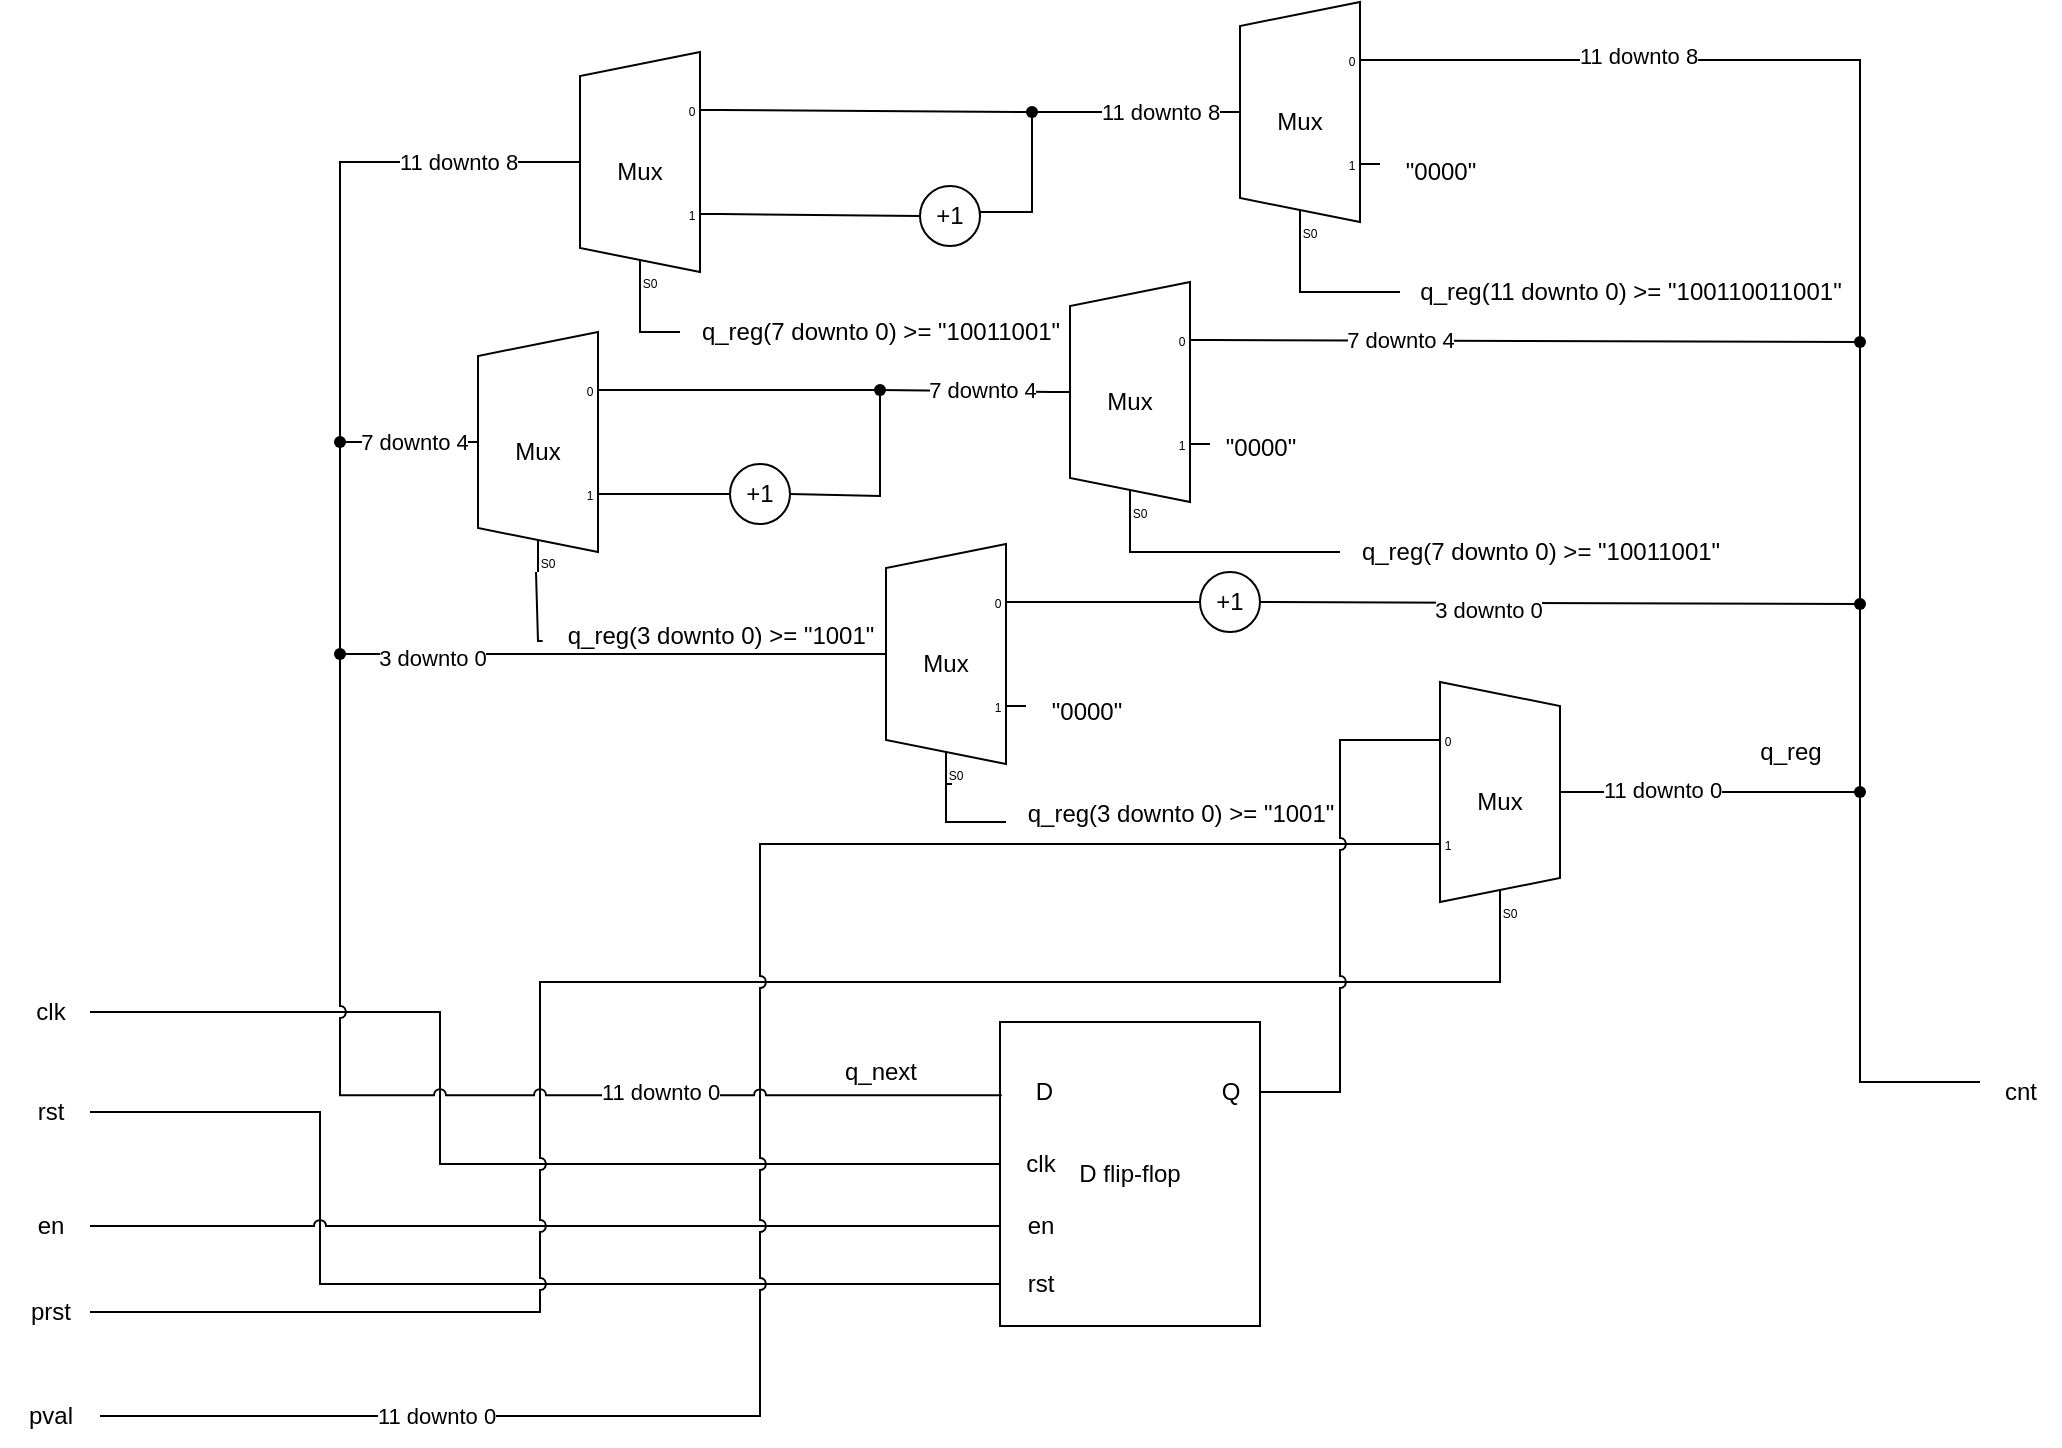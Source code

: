 <mxfile version="24.1.0" type="device">
  <diagram name="第 1 页" id="hj5iW2UfLOsWis9YfxIU">
    <mxGraphModel dx="1285" dy="866" grid="1" gridSize="10" guides="1" tooltips="1" connect="1" arrows="1" fold="1" page="1" pageScale="1" pageWidth="3300" pageHeight="2339" math="0" shadow="0">
      <root>
        <mxCell id="0" />
        <mxCell id="1" parent="0" />
        <mxCell id="O3O6pAQg_5NjZFosJP_b-27" style="edgeStyle=orthogonalEdgeStyle;rounded=0;orthogonalLoop=1;jettySize=auto;html=1;jumpStyle=arc;endArrow=none;endFill=0;" edge="1" parent="1" source="O3O6pAQg_5NjZFosJP_b-1" target="O3O6pAQg_5NjZFosJP_b-10">
          <mxGeometry relative="1" as="geometry">
            <Array as="points">
              <mxPoint x="700" y="645" />
              <mxPoint x="700" y="721" />
            </Array>
          </mxGeometry>
        </mxCell>
        <mxCell id="O3O6pAQg_5NjZFosJP_b-1" value="clk" style="text;html=1;align=center;verticalAlign=middle;resizable=0;points=[];autosize=1;strokeColor=none;fillColor=none;" vertex="1" parent="1">
          <mxGeometry x="485" y="630" width="40" height="30" as="geometry" />
        </mxCell>
        <mxCell id="O3O6pAQg_5NjZFosJP_b-24" style="edgeStyle=orthogonalEdgeStyle;rounded=0;orthogonalLoop=1;jettySize=auto;html=1;jumpStyle=arc;endArrow=none;endFill=0;" edge="1" parent="1" source="O3O6pAQg_5NjZFosJP_b-2" target="O3O6pAQg_5NjZFosJP_b-11">
          <mxGeometry relative="1" as="geometry">
            <Array as="points">
              <mxPoint x="640" y="695" />
              <mxPoint x="640" y="781" />
            </Array>
          </mxGeometry>
        </mxCell>
        <mxCell id="O3O6pAQg_5NjZFosJP_b-2" value="rst" style="text;html=1;align=center;verticalAlign=middle;resizable=0;points=[];autosize=1;strokeColor=none;fillColor=none;" vertex="1" parent="1">
          <mxGeometry x="485" y="680" width="40" height="30" as="geometry" />
        </mxCell>
        <mxCell id="O3O6pAQg_5NjZFosJP_b-26" style="edgeStyle=orthogonalEdgeStyle;rounded=0;orthogonalLoop=1;jettySize=auto;html=1;jumpStyle=arc;endArrow=none;endFill=0;" edge="1" parent="1" source="O3O6pAQg_5NjZFosJP_b-3" target="O3O6pAQg_5NjZFosJP_b-17">
          <mxGeometry relative="1" as="geometry" />
        </mxCell>
        <mxCell id="O3O6pAQg_5NjZFosJP_b-3" value="en" style="text;html=1;align=center;verticalAlign=middle;resizable=0;points=[];autosize=1;strokeColor=none;fillColor=none;" vertex="1" parent="1">
          <mxGeometry x="485" y="737" width="40" height="30" as="geometry" />
        </mxCell>
        <mxCell id="O3O6pAQg_5NjZFosJP_b-20" style="edgeStyle=orthogonalEdgeStyle;rounded=0;orthogonalLoop=1;jettySize=auto;html=1;entryX=0.375;entryY=1;entryDx=10;entryDy=0;entryPerimeter=0;jumpStyle=arc;endArrow=none;endFill=0;" edge="1" parent="1" source="O3O6pAQg_5NjZFosJP_b-4" target="O3O6pAQg_5NjZFosJP_b-19">
          <mxGeometry relative="1" as="geometry">
            <mxPoint x="750" y="570" as="targetPoint" />
            <Array as="points">
              <mxPoint x="750" y="795" />
              <mxPoint x="750" y="630" />
              <mxPoint x="1230" y="630" />
            </Array>
          </mxGeometry>
        </mxCell>
        <mxCell id="O3O6pAQg_5NjZFosJP_b-4" value="prst" style="text;html=1;align=center;verticalAlign=middle;resizable=0;points=[];autosize=1;strokeColor=none;fillColor=none;" vertex="1" parent="1">
          <mxGeometry x="485" y="780" width="40" height="30" as="geometry" />
        </mxCell>
        <mxCell id="O3O6pAQg_5NjZFosJP_b-5" value="pval" style="text;html=1;align=center;verticalAlign=middle;resizable=0;points=[];autosize=1;strokeColor=none;fillColor=none;" vertex="1" parent="1">
          <mxGeometry x="480" y="832" width="50" height="30" as="geometry" />
        </mxCell>
        <mxCell id="O3O6pAQg_5NjZFosJP_b-8" value="cnt" style="text;html=1;align=center;verticalAlign=middle;resizable=0;points=[];autosize=1;strokeColor=none;fillColor=none;" vertex="1" parent="1">
          <mxGeometry x="1470" y="670" width="40" height="30" as="geometry" />
        </mxCell>
        <mxCell id="O3O6pAQg_5NjZFosJP_b-18" value="" style="group" vertex="1" connectable="0" parent="1">
          <mxGeometry x="980" y="650" width="130" height="152" as="geometry" />
        </mxCell>
        <mxCell id="O3O6pAQg_5NjZFosJP_b-15" value="" style="group" vertex="1" connectable="0" parent="O3O6pAQg_5NjZFosJP_b-18">
          <mxGeometry width="130" height="152" as="geometry" />
        </mxCell>
        <mxCell id="O3O6pAQg_5NjZFosJP_b-9" value="D flip-flop" style="rounded=0;whiteSpace=wrap;html=1;" vertex="1" parent="O3O6pAQg_5NjZFosJP_b-15">
          <mxGeometry width="130" height="152" as="geometry" />
        </mxCell>
        <mxCell id="O3O6pAQg_5NjZFosJP_b-10" value="clk" style="text;html=1;align=center;verticalAlign=middle;resizable=0;points=[];autosize=1;strokeColor=none;fillColor=none;" vertex="1" parent="O3O6pAQg_5NjZFosJP_b-15">
          <mxGeometry y="56" width="40" height="30" as="geometry" />
        </mxCell>
        <mxCell id="O3O6pAQg_5NjZFosJP_b-11" value="rst" style="text;html=1;align=center;verticalAlign=middle;resizable=0;points=[];autosize=1;strokeColor=none;fillColor=none;" vertex="1" parent="O3O6pAQg_5NjZFosJP_b-15">
          <mxGeometry y="116" width="40" height="30" as="geometry" />
        </mxCell>
        <mxCell id="O3O6pAQg_5NjZFosJP_b-13" value="&amp;nbsp;D" style="text;html=1;align=center;verticalAlign=middle;resizable=0;points=[];autosize=1;strokeColor=none;fillColor=none;" vertex="1" parent="O3O6pAQg_5NjZFosJP_b-15">
          <mxGeometry y="20" width="40" height="30" as="geometry" />
        </mxCell>
        <mxCell id="O3O6pAQg_5NjZFosJP_b-14" value="Q" style="text;html=1;align=center;verticalAlign=middle;resizable=0;points=[];autosize=1;strokeColor=none;fillColor=none;" vertex="1" parent="O3O6pAQg_5NjZFosJP_b-15">
          <mxGeometry x="100" y="20" width="30" height="30" as="geometry" />
        </mxCell>
        <mxCell id="O3O6pAQg_5NjZFosJP_b-17" value="en" style="text;html=1;align=center;verticalAlign=middle;resizable=0;points=[];autosize=1;strokeColor=none;fillColor=none;" vertex="1" parent="O3O6pAQg_5NjZFosJP_b-18">
          <mxGeometry y="87" width="40" height="30" as="geometry" />
        </mxCell>
        <mxCell id="O3O6pAQg_5NjZFosJP_b-77" style="edgeStyle=orthogonalEdgeStyle;rounded=0;orthogonalLoop=1;jettySize=auto;html=1;exitX=1;exitY=0.5;exitDx=0;exitDy=-5;exitPerimeter=0;entryX=1;entryY=0.5;entryDx=0;entryDy=0;endArrow=none;endFill=0;jumpStyle=arc;" edge="1" parent="1" source="O3O6pAQg_5NjZFosJP_b-19" target="O3O6pAQg_5NjZFosJP_b-70">
          <mxGeometry relative="1" as="geometry">
            <Array as="points">
              <mxPoint x="1410" y="535" />
              <mxPoint x="1410" y="441" />
            </Array>
          </mxGeometry>
        </mxCell>
        <mxCell id="O3O6pAQg_5NjZFosJP_b-125" value="3 downto 0" style="edgeLabel;html=1;align=center;verticalAlign=middle;resizable=0;points=[];" vertex="1" connectable="0" parent="O3O6pAQg_5NjZFosJP_b-77">
          <mxGeometry x="0.57" y="3" relative="1" as="geometry">
            <mxPoint as="offset" />
          </mxGeometry>
        </mxCell>
        <mxCell id="O3O6pAQg_5NjZFosJP_b-19" value="Mux" style="shadow=0;dashed=0;align=center;html=1;strokeWidth=1;shape=mxgraph.electrical.abstract.mux2;whiteSpace=wrap;" vertex="1" parent="1">
          <mxGeometry x="1190" y="480" width="80" height="120" as="geometry" />
        </mxCell>
        <mxCell id="O3O6pAQg_5NjZFosJP_b-21" style="edgeStyle=orthogonalEdgeStyle;rounded=0;orthogonalLoop=1;jettySize=auto;html=1;entryX=0;entryY=0.65;entryDx=0;entryDy=3;entryPerimeter=0;jumpStyle=arc;endArrow=none;endFill=0;" edge="1" parent="1" source="O3O6pAQg_5NjZFosJP_b-5" target="O3O6pAQg_5NjZFosJP_b-19">
          <mxGeometry relative="1" as="geometry" />
        </mxCell>
        <mxCell id="O3O6pAQg_5NjZFosJP_b-123" value="11 downto 0" style="edgeLabel;html=1;align=center;verticalAlign=middle;resizable=0;points=[];" vertex="1" connectable="0" parent="O3O6pAQg_5NjZFosJP_b-21">
          <mxGeometry x="-0.646" relative="1" as="geometry">
            <mxPoint as="offset" />
          </mxGeometry>
        </mxCell>
        <mxCell id="O3O6pAQg_5NjZFosJP_b-23" style="edgeStyle=orthogonalEdgeStyle;rounded=0;orthogonalLoop=1;jettySize=auto;html=1;entryX=0;entryY=0.217;entryDx=0;entryDy=3;entryPerimeter=0;jumpStyle=arc;endArrow=none;endFill=0;" edge="1" parent="1" source="O3O6pAQg_5NjZFosJP_b-14" target="O3O6pAQg_5NjZFosJP_b-19">
          <mxGeometry relative="1" as="geometry" />
        </mxCell>
        <mxCell id="O3O6pAQg_5NjZFosJP_b-31" value="q_reg" style="text;html=1;align=center;verticalAlign=middle;resizable=0;points=[];autosize=1;strokeColor=none;fillColor=none;" vertex="1" parent="1">
          <mxGeometry x="1350" y="500" width="50" height="30" as="geometry" />
        </mxCell>
        <mxCell id="O3O6pAQg_5NjZFosJP_b-34" value="Mux" style="shadow=0;dashed=0;align=center;html=1;strokeWidth=1;shape=mxgraph.electrical.abstract.mux2;operation=demux;whiteSpace=wrap;" vertex="1" parent="1">
          <mxGeometry x="1090" y="140" width="80" height="120" as="geometry" />
        </mxCell>
        <mxCell id="O3O6pAQg_5NjZFosJP_b-35" value="Mux" style="shadow=0;dashed=0;align=center;html=1;strokeWidth=1;shape=mxgraph.electrical.abstract.mux2;operation=demux;whiteSpace=wrap;" vertex="1" parent="1">
          <mxGeometry x="1005" y="280" width="80" height="120" as="geometry" />
        </mxCell>
        <mxCell id="O3O6pAQg_5NjZFosJP_b-36" value="Mux" style="shadow=0;dashed=0;align=center;html=1;strokeWidth=1;shape=mxgraph.electrical.abstract.mux2;operation=demux;whiteSpace=wrap;" vertex="1" parent="1">
          <mxGeometry x="913" y="411" width="80" height="120" as="geometry" />
        </mxCell>
        <mxCell id="O3O6pAQg_5NjZFosJP_b-39" style="edgeStyle=orthogonalEdgeStyle;rounded=0;orthogonalLoop=1;jettySize=auto;html=1;exitX=1;exitY=0.5;exitDx=0;exitDy=-5;exitPerimeter=0;entryX=1;entryY=0.217;entryDx=0;entryDy=3;entryPerimeter=0;endArrow=none;endFill=0;jumpStyle=arc;" edge="1" parent="1" source="O3O6pAQg_5NjZFosJP_b-19" target="O3O6pAQg_5NjZFosJP_b-34">
          <mxGeometry relative="1" as="geometry">
            <Array as="points">
              <mxPoint x="1410" y="535" />
              <mxPoint x="1410" y="169" />
            </Array>
          </mxGeometry>
        </mxCell>
        <mxCell id="O3O6pAQg_5NjZFosJP_b-43" value="11 downto 8" style="edgeLabel;html=1;align=center;verticalAlign=middle;resizable=0;points=[];" vertex="1" connectable="0" parent="O3O6pAQg_5NjZFosJP_b-39">
          <mxGeometry x="0.655" y="-2" relative="1" as="geometry">
            <mxPoint as="offset" />
          </mxGeometry>
        </mxCell>
        <mxCell id="O3O6pAQg_5NjZFosJP_b-122" value="11 downto 0" style="edgeLabel;html=1;align=center;verticalAlign=middle;resizable=0;points=[];" vertex="1" connectable="0" parent="O3O6pAQg_5NjZFosJP_b-39">
          <mxGeometry x="-0.892" y="1" relative="1" as="geometry">
            <mxPoint as="offset" />
          </mxGeometry>
        </mxCell>
        <mxCell id="O3O6pAQg_5NjZFosJP_b-40" style="edgeStyle=orthogonalEdgeStyle;rounded=0;orthogonalLoop=1;jettySize=auto;html=1;exitDx=0;exitDy=-5;exitPerimeter=0;entryX=1;entryY=0.217;entryDx=0;entryDy=3;entryPerimeter=0;endArrow=none;endFill=0;jumpStyle=arc;" edge="1" parent="1" source="O3O6pAQg_5NjZFosJP_b-79" target="O3O6pAQg_5NjZFosJP_b-35">
          <mxGeometry relative="1" as="geometry">
            <Array as="points" />
          </mxGeometry>
        </mxCell>
        <mxCell id="O3O6pAQg_5NjZFosJP_b-44" value="7 downto 4" style="edgeLabel;html=1;align=center;verticalAlign=middle;resizable=0;points=[];" vertex="1" connectable="0" parent="O3O6pAQg_5NjZFosJP_b-40">
          <mxGeometry x="0.419" relative="1" as="geometry">
            <mxPoint as="offset" />
          </mxGeometry>
        </mxCell>
        <mxCell id="O3O6pAQg_5NjZFosJP_b-47" value="q_reg(11 downto 0) &amp;gt;= &quot;100110011001&quot;" style="text;html=1;align=center;verticalAlign=middle;resizable=0;points=[];autosize=1;strokeColor=none;fillColor=none;" vertex="1" parent="1">
          <mxGeometry x="1180" y="270" width="230" height="30" as="geometry" />
        </mxCell>
        <mxCell id="O3O6pAQg_5NjZFosJP_b-48" style="edgeStyle=orthogonalEdgeStyle;rounded=0;orthogonalLoop=1;jettySize=auto;html=1;entryX=0.375;entryY=1;entryDx=10;entryDy=0;entryPerimeter=0;endArrow=none;endFill=0;jumpStyle=arc;" edge="1" parent="1" source="O3O6pAQg_5NjZFosJP_b-47" target="O3O6pAQg_5NjZFosJP_b-34">
          <mxGeometry relative="1" as="geometry" />
        </mxCell>
        <mxCell id="O3O6pAQg_5NjZFosJP_b-49" value="&quot;0000&quot;" style="text;html=1;align=center;verticalAlign=middle;resizable=0;points=[];autosize=1;strokeColor=none;fillColor=none;" vertex="1" parent="1">
          <mxGeometry x="1170" y="210" width="60" height="30" as="geometry" />
        </mxCell>
        <mxCell id="O3O6pAQg_5NjZFosJP_b-50" value="&quot;0000&quot;" style="text;html=1;align=center;verticalAlign=middle;resizable=0;points=[];autosize=1;strokeColor=none;fillColor=none;" vertex="1" parent="1">
          <mxGeometry x="1080" y="348" width="60" height="30" as="geometry" />
        </mxCell>
        <mxCell id="O3O6pAQg_5NjZFosJP_b-51" value="q_reg(7 downto 0) &amp;gt;= &quot;10011001&quot;" style="text;html=1;align=center;verticalAlign=middle;resizable=0;points=[];autosize=1;strokeColor=none;fillColor=none;" vertex="1" parent="1">
          <mxGeometry x="1150" y="400" width="200" height="30" as="geometry" />
        </mxCell>
        <mxCell id="O3O6pAQg_5NjZFosJP_b-52" style="edgeStyle=orthogonalEdgeStyle;rounded=0;orthogonalLoop=1;jettySize=auto;html=1;entryX=0.375;entryY=1;entryDx=10;entryDy=0;entryPerimeter=0;endArrow=none;endFill=0;jumpStyle=arc;" edge="1" parent="1" source="O3O6pAQg_5NjZFosJP_b-51" target="O3O6pAQg_5NjZFosJP_b-35">
          <mxGeometry relative="1" as="geometry">
            <Array as="points">
              <mxPoint x="1045" y="415" />
            </Array>
          </mxGeometry>
        </mxCell>
        <mxCell id="O3O6pAQg_5NjZFosJP_b-53" value="q_reg(3 downto 0) &amp;gt;= &quot;1001&quot;" style="text;html=1;align=center;verticalAlign=middle;resizable=0;points=[];autosize=1;strokeColor=none;fillColor=none;" vertex="1" parent="1">
          <mxGeometry x="980" y="531" width="180" height="30" as="geometry" />
        </mxCell>
        <mxCell id="O3O6pAQg_5NjZFosJP_b-54" style="edgeStyle=orthogonalEdgeStyle;rounded=0;orthogonalLoop=1;jettySize=auto;html=1;entryX=0.375;entryY=1;entryDx=10;entryDy=0;entryPerimeter=0;endArrow=none;endFill=0;jumpStyle=arc;" edge="1" parent="1">
          <mxGeometry relative="1" as="geometry">
            <mxPoint x="983" y="550" as="sourcePoint" />
            <mxPoint x="956" y="531" as="targetPoint" />
            <Array as="points">
              <mxPoint x="953" y="550" />
              <mxPoint x="953" y="531" />
            </Array>
          </mxGeometry>
        </mxCell>
        <mxCell id="O3O6pAQg_5NjZFosJP_b-55" value="&quot;0000&quot;" style="text;html=1;align=center;verticalAlign=middle;resizable=0;points=[];autosize=1;strokeColor=none;fillColor=none;" vertex="1" parent="1">
          <mxGeometry x="993" y="480" width="60" height="30" as="geometry" />
        </mxCell>
        <mxCell id="O3O6pAQg_5NjZFosJP_b-57" value="Mux" style="shadow=0;dashed=0;align=center;html=1;strokeWidth=1;shape=mxgraph.electrical.abstract.mux2;operation=demux;whiteSpace=wrap;" vertex="1" parent="1">
          <mxGeometry x="760" y="165" width="80" height="120" as="geometry" />
        </mxCell>
        <mxCell id="O3O6pAQg_5NjZFosJP_b-108" style="edgeStyle=orthogonalEdgeStyle;rounded=0;orthogonalLoop=1;jettySize=auto;html=1;exitDx=0;exitDy=0;exitPerimeter=0;endArrow=none;endFill=0;jumpStyle=arc;" edge="1" parent="1" source="O3O6pAQg_5NjZFosJP_b-109" target="O3O6pAQg_5NjZFosJP_b-106">
          <mxGeometry relative="1" as="geometry" />
        </mxCell>
        <mxCell id="O3O6pAQg_5NjZFosJP_b-58" value="Mux" style="shadow=0;dashed=0;align=center;html=1;strokeWidth=1;shape=mxgraph.electrical.abstract.mux2;operation=demux;whiteSpace=wrap;" vertex="1" parent="1">
          <mxGeometry x="709" y="305" width="80" height="120" as="geometry" />
        </mxCell>
        <mxCell id="O3O6pAQg_5NjZFosJP_b-63" style="edgeStyle=orthogonalEdgeStyle;rounded=0;orthogonalLoop=1;jettySize=auto;html=1;exitDx=0;exitDy=0;exitPerimeter=0;entryX=1;entryY=0.217;entryDx=0;entryDy=3;entryPerimeter=0;endArrow=none;endFill=0;jumpStyle=arc;" edge="1" parent="1" source="O3O6pAQg_5NjZFosJP_b-96" target="O3O6pAQg_5NjZFosJP_b-57">
          <mxGeometry relative="1" as="geometry" />
        </mxCell>
        <mxCell id="O3O6pAQg_5NjZFosJP_b-64" style="edgeStyle=orthogonalEdgeStyle;rounded=0;orthogonalLoop=1;jettySize=auto;html=1;exitDx=0;exitDy=0;exitPerimeter=0;entryX=1;entryY=0.217;entryDx=0;entryDy=3;entryPerimeter=0;endArrow=none;endFill=0;jumpStyle=arc;" edge="1" parent="1" source="O3O6pAQg_5NjZFosJP_b-83" target="O3O6pAQg_5NjZFosJP_b-58">
          <mxGeometry relative="1" as="geometry" />
        </mxCell>
        <mxCell id="O3O6pAQg_5NjZFosJP_b-70" value="+1" style="ellipse;whiteSpace=wrap;html=1;aspect=fixed;" vertex="1" parent="1">
          <mxGeometry x="1080" y="425" width="30" height="30" as="geometry" />
        </mxCell>
        <mxCell id="O3O6pAQg_5NjZFosJP_b-78" value="" style="shape=waypoint;sketch=0;size=6;pointerEvents=1;points=[];fillColor=none;resizable=0;rotatable=0;perimeter=centerPerimeter;snapToPoint=1;" vertex="1" parent="1">
          <mxGeometry x="1400" y="431" width="20" height="20" as="geometry" />
        </mxCell>
        <mxCell id="O3O6pAQg_5NjZFosJP_b-80" value="" style="edgeStyle=orthogonalEdgeStyle;rounded=0;orthogonalLoop=1;jettySize=auto;html=1;exitDx=0;exitDy=-5;exitPerimeter=0;entryDx=0;entryDy=3;entryPerimeter=0;endArrow=none;endFill=0;jumpStyle=arc;" edge="1" parent="1" source="O3O6pAQg_5NjZFosJP_b-114" target="O3O6pAQg_5NjZFosJP_b-79">
          <mxGeometry relative="1" as="geometry">
            <mxPoint x="1270" y="535" as="sourcePoint" />
            <mxPoint x="1085" y="309" as="targetPoint" />
            <Array as="points">
              <mxPoint x="1410" y="535" />
              <mxPoint x="1410" y="309" />
            </Array>
          </mxGeometry>
        </mxCell>
        <mxCell id="O3O6pAQg_5NjZFosJP_b-79" value="" style="shape=waypoint;sketch=0;size=6;pointerEvents=1;points=[];fillColor=none;resizable=0;rotatable=0;perimeter=centerPerimeter;snapToPoint=1;" vertex="1" parent="1">
          <mxGeometry x="1400" y="300" width="20" height="20" as="geometry" />
        </mxCell>
        <mxCell id="O3O6pAQg_5NjZFosJP_b-82" style="edgeStyle=orthogonalEdgeStyle;rounded=0;orthogonalLoop=1;jettySize=auto;html=1;exitX=0;exitY=0.5;exitDx=0;exitDy=0;entryX=1;entryY=0.217;entryDx=0;entryDy=3;entryPerimeter=0;endArrow=none;endFill=0;jumpStyle=arc;" edge="1" parent="1" source="O3O6pAQg_5NjZFosJP_b-70" target="O3O6pAQg_5NjZFosJP_b-36">
          <mxGeometry relative="1" as="geometry" />
        </mxCell>
        <mxCell id="O3O6pAQg_5NjZFosJP_b-93" style="edgeStyle=orthogonalEdgeStyle;rounded=0;orthogonalLoop=1;jettySize=auto;html=1;entryX=1;entryY=0.5;entryDx=0;entryDy=0;endArrow=none;endFill=0;jumpStyle=arc;" edge="1" parent="1" source="O3O6pAQg_5NjZFosJP_b-83" target="O3O6pAQg_5NjZFosJP_b-89">
          <mxGeometry relative="1" as="geometry">
            <Array as="points">
              <mxPoint x="920" y="387" />
            </Array>
          </mxGeometry>
        </mxCell>
        <mxCell id="O3O6pAQg_5NjZFosJP_b-83" value="" style="shape=waypoint;sketch=0;size=6;pointerEvents=1;points=[];fillColor=none;resizable=0;rotatable=0;perimeter=centerPerimeter;snapToPoint=1;" vertex="1" parent="1">
          <mxGeometry x="910" y="324" width="20" height="20" as="geometry" />
        </mxCell>
        <mxCell id="O3O6pAQg_5NjZFosJP_b-86" style="edgeStyle=orthogonalEdgeStyle;rounded=0;orthogonalLoop=1;jettySize=auto;html=1;exitX=0;exitY=0.458;exitDx=0;exitDy=0;exitPerimeter=0;entryX=0.762;entryY=0.391;entryDx=0;entryDy=0;entryPerimeter=0;endArrow=none;endFill=0;jumpStyle=arc;" edge="1" parent="1" source="O3O6pAQg_5NjZFosJP_b-35" target="O3O6pAQg_5NjZFosJP_b-83">
          <mxGeometry relative="1" as="geometry" />
        </mxCell>
        <mxCell id="O3O6pAQg_5NjZFosJP_b-87" value="7 downto 4" style="edgeLabel;html=1;align=center;verticalAlign=middle;resizable=0;points=[];" vertex="1" connectable="0" parent="O3O6pAQg_5NjZFosJP_b-86">
          <mxGeometry x="-0.21" y="-1" relative="1" as="geometry">
            <mxPoint as="offset" />
          </mxGeometry>
        </mxCell>
        <mxCell id="O3O6pAQg_5NjZFosJP_b-89" value="+1" style="ellipse;whiteSpace=wrap;html=1;aspect=fixed;" vertex="1" parent="1">
          <mxGeometry x="845" y="371" width="30" height="30" as="geometry" />
        </mxCell>
        <mxCell id="O3O6pAQg_5NjZFosJP_b-92" style="edgeStyle=orthogonalEdgeStyle;rounded=0;orthogonalLoop=1;jettySize=auto;html=1;exitX=0;exitY=0.5;exitDx=0;exitDy=0;entryX=1;entryY=0.65;entryDx=0;entryDy=3;entryPerimeter=0;endArrow=none;endFill=0;jumpStyle=arc;" edge="1" parent="1" source="O3O6pAQg_5NjZFosJP_b-89" target="O3O6pAQg_5NjZFosJP_b-58">
          <mxGeometry relative="1" as="geometry" />
        </mxCell>
        <mxCell id="O3O6pAQg_5NjZFosJP_b-113" style="edgeStyle=orthogonalEdgeStyle;rounded=0;orthogonalLoop=1;jettySize=auto;html=1;exitX=0.013;exitY=0.582;exitDx=0;exitDy=0;exitPerimeter=0;entryX=0.375;entryY=1;entryDx=10;entryDy=0;entryPerimeter=0;endArrow=none;endFill=0;jumpStyle=arc;" edge="1" parent="1">
          <mxGeometry relative="1" as="geometry">
            <mxPoint x="748" y="425" as="targetPoint" />
            <mxPoint x="751.34" y="459.46" as="sourcePoint" />
            <Array as="points">
              <mxPoint x="749" y="460" />
              <mxPoint x="749" y="425" />
            </Array>
          </mxGeometry>
        </mxCell>
        <mxCell id="O3O6pAQg_5NjZFosJP_b-94" value="q_reg(3 downto 0) &amp;gt;= &quot;1001&quot;" style="text;html=1;align=center;verticalAlign=middle;resizable=0;points=[];autosize=1;strokeColor=none;fillColor=none;" vertex="1" parent="1">
          <mxGeometry x="750" y="442" width="180" height="30" as="geometry" />
        </mxCell>
        <mxCell id="O3O6pAQg_5NjZFosJP_b-97" value="" style="edgeStyle=orthogonalEdgeStyle;rounded=0;orthogonalLoop=1;jettySize=auto;html=1;exitX=0;exitY=0.458;exitDx=0;exitDy=0;exitPerimeter=0;entryDx=0;entryDy=3;entryPerimeter=0;endArrow=none;endFill=0;jumpStyle=arc;" edge="1" parent="1" source="O3O6pAQg_5NjZFosJP_b-34" target="O3O6pAQg_5NjZFosJP_b-96">
          <mxGeometry relative="1" as="geometry">
            <mxPoint x="1090" y="195" as="sourcePoint" />
            <mxPoint x="900" y="195" as="targetPoint" />
          </mxGeometry>
        </mxCell>
        <mxCell id="O3O6pAQg_5NjZFosJP_b-98" value="11 downto 8" style="edgeLabel;html=1;align=center;verticalAlign=middle;resizable=0;points=[];" vertex="1" connectable="0" parent="O3O6pAQg_5NjZFosJP_b-97">
          <mxGeometry x="-0.025" relative="1" as="geometry">
            <mxPoint x="16" as="offset" />
          </mxGeometry>
        </mxCell>
        <mxCell id="O3O6pAQg_5NjZFosJP_b-100" style="edgeStyle=orthogonalEdgeStyle;rounded=0;orthogonalLoop=1;jettySize=auto;html=1;entryX=1;entryY=0.5;entryDx=0;entryDy=0;endArrow=none;endFill=0;jumpStyle=arc;" edge="1" parent="1" source="O3O6pAQg_5NjZFosJP_b-96" target="O3O6pAQg_5NjZFosJP_b-99">
          <mxGeometry relative="1" as="geometry">
            <Array as="points">
              <mxPoint x="996" y="245" />
            </Array>
          </mxGeometry>
        </mxCell>
        <mxCell id="O3O6pAQg_5NjZFosJP_b-96" value="" style="shape=waypoint;sketch=0;size=6;pointerEvents=1;points=[];fillColor=none;resizable=0;rotatable=0;perimeter=centerPerimeter;snapToPoint=1;" vertex="1" parent="1">
          <mxGeometry x="986" y="185" width="20" height="20" as="geometry" />
        </mxCell>
        <mxCell id="O3O6pAQg_5NjZFosJP_b-99" value="+1" style="ellipse;whiteSpace=wrap;html=1;aspect=fixed;" vertex="1" parent="1">
          <mxGeometry x="940" y="232" width="30" height="30" as="geometry" />
        </mxCell>
        <mxCell id="O3O6pAQg_5NjZFosJP_b-101" style="edgeStyle=orthogonalEdgeStyle;rounded=0;orthogonalLoop=1;jettySize=auto;html=1;exitX=0;exitY=0.5;exitDx=0;exitDy=0;entryX=1;entryY=0.65;entryDx=0;entryDy=3;entryPerimeter=0;endArrow=none;endFill=0;jumpStyle=arc;" edge="1" parent="1" source="O3O6pAQg_5NjZFosJP_b-99" target="O3O6pAQg_5NjZFosJP_b-57">
          <mxGeometry relative="1" as="geometry" />
        </mxCell>
        <mxCell id="O3O6pAQg_5NjZFosJP_b-102" value="q_reg(7 downto 0) &amp;gt;= &quot;10011001&quot;" style="text;html=1;align=center;verticalAlign=middle;resizable=0;points=[];autosize=1;strokeColor=none;fillColor=none;" vertex="1" parent="1">
          <mxGeometry x="820" y="290" width="200" height="30" as="geometry" />
        </mxCell>
        <mxCell id="O3O6pAQg_5NjZFosJP_b-103" style="edgeStyle=orthogonalEdgeStyle;rounded=0;orthogonalLoop=1;jettySize=auto;html=1;entryX=0.375;entryY=1;entryDx=10;entryDy=0;entryPerimeter=0;endArrow=none;endFill=0;jumpStyle=arc;" edge="1" parent="1" source="O3O6pAQg_5NjZFosJP_b-102" target="O3O6pAQg_5NjZFosJP_b-57">
          <mxGeometry relative="1" as="geometry">
            <Array as="points">
              <mxPoint x="800" y="305" />
            </Array>
          </mxGeometry>
        </mxCell>
        <mxCell id="O3O6pAQg_5NjZFosJP_b-104" style="edgeStyle=orthogonalEdgeStyle;rounded=0;orthogonalLoop=1;jettySize=auto;html=1;exitDx=0;exitDy=0;exitPerimeter=0;entryX=0.022;entryY=0.554;entryDx=0;entryDy=0;entryPerimeter=0;endArrow=none;endFill=0;jumpStyle=arc;" edge="1" parent="1" source="O3O6pAQg_5NjZFosJP_b-106" target="O3O6pAQg_5NjZFosJP_b-13">
          <mxGeometry relative="1" as="geometry">
            <Array as="points">
              <mxPoint x="650" y="465" />
              <mxPoint x="650" y="687" />
            </Array>
          </mxGeometry>
        </mxCell>
        <mxCell id="O3O6pAQg_5NjZFosJP_b-124" value="11 downto 0" style="edgeLabel;html=1;align=center;verticalAlign=middle;resizable=0;points=[];" vertex="1" connectable="0" parent="O3O6pAQg_5NjZFosJP_b-104">
          <mxGeometry x="0.709" relative="1" as="geometry">
            <mxPoint x="-91" y="-2" as="offset" />
          </mxGeometry>
        </mxCell>
        <mxCell id="O3O6pAQg_5NjZFosJP_b-107" value="" style="edgeStyle=orthogonalEdgeStyle;rounded=0;orthogonalLoop=1;jettySize=auto;html=1;exitX=0;exitY=0.458;exitDx=0;exitDy=0;exitPerimeter=0;entryDx=0;entryDy=0;entryPerimeter=0;endArrow=none;endFill=0;jumpStyle=arc;" edge="1" parent="1" source="O3O6pAQg_5NjZFosJP_b-36" target="O3O6pAQg_5NjZFosJP_b-106">
          <mxGeometry relative="1" as="geometry">
            <mxPoint x="900" y="465" as="sourcePoint" />
            <mxPoint x="981" y="687" as="targetPoint" />
            <Array as="points" />
          </mxGeometry>
        </mxCell>
        <mxCell id="O3O6pAQg_5NjZFosJP_b-121" value="3 downto 0" style="edgeLabel;html=1;align=center;verticalAlign=middle;resizable=0;points=[];" vertex="1" connectable="0" parent="O3O6pAQg_5NjZFosJP_b-107">
          <mxGeometry x="0.655" y="2" relative="1" as="geometry">
            <mxPoint as="offset" />
          </mxGeometry>
        </mxCell>
        <mxCell id="O3O6pAQg_5NjZFosJP_b-106" value="" style="shape=waypoint;sketch=0;size=6;pointerEvents=1;points=[];fillColor=none;resizable=0;rotatable=0;perimeter=centerPerimeter;snapToPoint=1;" vertex="1" parent="1">
          <mxGeometry x="640" y="456" width="20" height="20" as="geometry" />
        </mxCell>
        <mxCell id="O3O6pAQg_5NjZFosJP_b-110" value="" style="edgeStyle=orthogonalEdgeStyle;rounded=0;orthogonalLoop=1;jettySize=auto;html=1;exitX=0;exitY=0.458;exitDx=0;exitDy=0;exitPerimeter=0;endArrow=none;endFill=0;jumpStyle=arc;" edge="1" parent="1" source="O3O6pAQg_5NjZFosJP_b-58" target="O3O6pAQg_5NjZFosJP_b-109">
          <mxGeometry relative="1" as="geometry">
            <mxPoint x="690" y="360" as="sourcePoint" />
            <mxPoint x="650" y="465" as="targetPoint" />
          </mxGeometry>
        </mxCell>
        <mxCell id="O3O6pAQg_5NjZFosJP_b-120" value="7 downto 4" style="edgeLabel;html=1;align=center;verticalAlign=middle;resizable=0;points=[];" vertex="1" connectable="0" parent="O3O6pAQg_5NjZFosJP_b-110">
          <mxGeometry x="-0.26" relative="1" as="geometry">
            <mxPoint as="offset" />
          </mxGeometry>
        </mxCell>
        <mxCell id="O3O6pAQg_5NjZFosJP_b-109" value="" style="shape=waypoint;sketch=0;size=6;pointerEvents=1;points=[];fillColor=none;resizable=0;rotatable=0;perimeter=centerPerimeter;snapToPoint=1;" vertex="1" parent="1">
          <mxGeometry x="640" y="350" width="20" height="20" as="geometry" />
        </mxCell>
        <mxCell id="O3O6pAQg_5NjZFosJP_b-111" style="edgeStyle=orthogonalEdgeStyle;rounded=0;orthogonalLoop=1;jettySize=auto;html=1;exitX=0;exitY=0.458;exitDx=0;exitDy=0;exitPerimeter=0;entryX=0.755;entryY=0.541;entryDx=0;entryDy=0;entryPerimeter=0;endArrow=none;endFill=0;jumpStyle=arc;" edge="1" parent="1" source="O3O6pAQg_5NjZFosJP_b-57" target="O3O6pAQg_5NjZFosJP_b-109">
          <mxGeometry relative="1" as="geometry" />
        </mxCell>
        <mxCell id="O3O6pAQg_5NjZFosJP_b-119" value="11 downto 8" style="edgeLabel;html=1;align=center;verticalAlign=middle;resizable=0;points=[];" vertex="1" connectable="0" parent="O3O6pAQg_5NjZFosJP_b-111">
          <mxGeometry x="-0.592" relative="1" as="geometry">
            <mxPoint as="offset" />
          </mxGeometry>
        </mxCell>
        <mxCell id="O3O6pAQg_5NjZFosJP_b-118" style="edgeStyle=orthogonalEdgeStyle;rounded=0;orthogonalLoop=1;jettySize=auto;html=1;endArrow=none;endFill=0;jumpStyle=arc;" edge="1" parent="1" source="O3O6pAQg_5NjZFosJP_b-114" target="O3O6pAQg_5NjZFosJP_b-8">
          <mxGeometry relative="1" as="geometry">
            <Array as="points">
              <mxPoint x="1410" y="680" />
            </Array>
          </mxGeometry>
        </mxCell>
        <mxCell id="O3O6pAQg_5NjZFosJP_b-114" value="" style="shape=waypoint;sketch=0;size=6;pointerEvents=1;points=[];fillColor=none;resizable=0;rotatable=0;perimeter=centerPerimeter;snapToPoint=1;" vertex="1" parent="1">
          <mxGeometry x="1400" y="525" width="20" height="20" as="geometry" />
        </mxCell>
        <mxCell id="O3O6pAQg_5NjZFosJP_b-127" value="q_next" style="text;html=1;align=center;verticalAlign=middle;resizable=0;points=[];autosize=1;strokeColor=none;fillColor=none;" vertex="1" parent="1">
          <mxGeometry x="890" y="660" width="60" height="30" as="geometry" />
        </mxCell>
      </root>
    </mxGraphModel>
  </diagram>
</mxfile>
